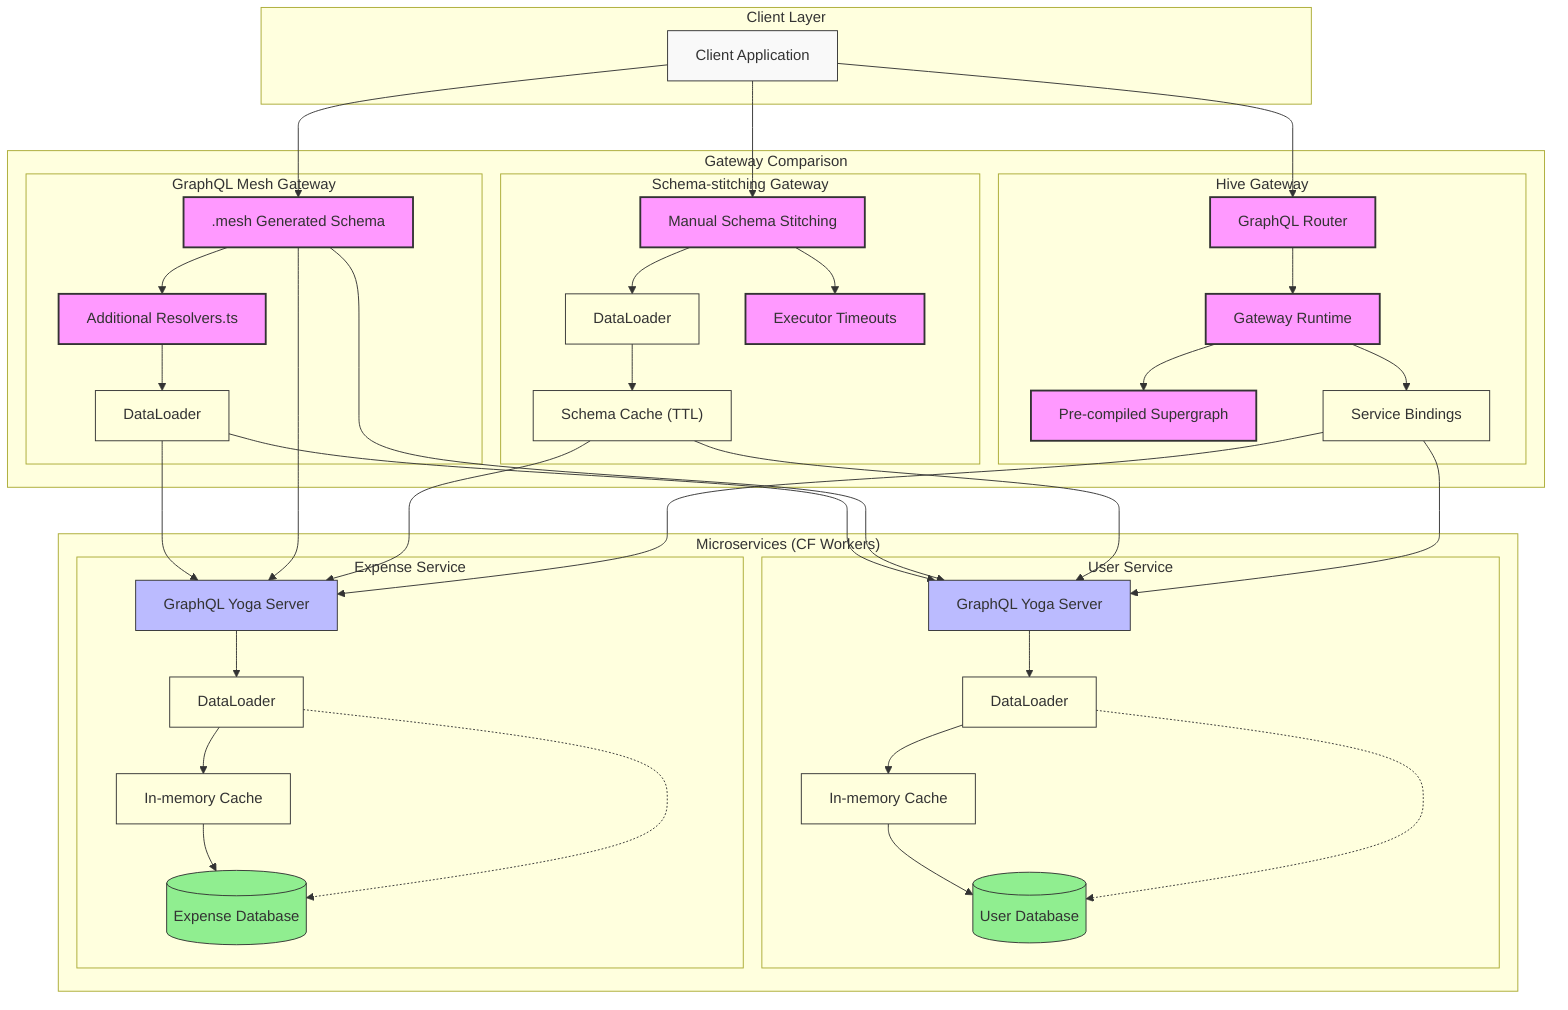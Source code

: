 flowchart TD
    subgraph "Client Layer"
        Client[Client Application]
    end
    
    subgraph "Gateway Comparison"
        subgraph "GraphQL Mesh Gateway"
            GM_DL[DataLoader]
            GM_Schema[".mesh Generated Schema"]
            GM_Resolvers["Additional Resolvers.ts"]
        end
        
        subgraph "Schema-stitching Gateway"
            GS_Cache["Schema Cache (TTL)"]
            GS_DL[DataLoader]
            GS_Timeout["Executor Timeouts"]
            GS_Schema["Manual Schema Stitching"]
        end

        subgraph "Hive Gateway"
            HG_Supergraph["Pre-compiled Supergraph"]
            HG_Runtime["Gateway Runtime"]
            HG_ServiceBindings["Service Bindings"]
            HG_Router["GraphQL Router"]
        end
    end
    
    subgraph "Microservices (CF Workers)"
        subgraph "User Service" 
            US_API[GraphQL Yoga Server]
            US_DL[DataLoader]
            US_Cache[In-memory Cache]
            US_DB[(User Database)]
        end
        
        subgraph "Expense Service"
            ES_API[GraphQL Yoga Server]
            ES_DL[DataLoader]
            ES_Cache[In-memory Cache]
            ES_DB[(Expense Database)]
        end
    end
    
    Client --> GM_Schema
    Client --> GS_Schema
    Client --> HG_Router
    
    GM_Schema --> GM_Resolvers
    GM_Resolvers --> GM_DL
    
    GS_Schema --> GS_DL
    GS_DL --> GS_Cache
    GS_Schema --> GS_Timeout
    
    HG_Router --> HG_Runtime
    HG_Runtime --> HG_Supergraph
    HG_Runtime --> HG_ServiceBindings
    
    GM_DL --> US_API
    GM_DL --> ES_API

    GM_Schema --> US_API
    GM_Schema --> ES_API
    
    GS_Cache --> US_API
    GS_Cache --> ES_API
    
    HG_ServiceBindings --> US_API
    HG_ServiceBindings --> ES_API
    
    US_API --> US_DL
    US_DL --> US_Cache
    US_Cache --> US_DB
    
    ES_API --> ES_DL
    ES_DL --> ES_Cache
    ES_Cache --> ES_DB
    
    %% Add data flow when cache misses
    US_DL -.-> US_DB
    ES_DL -.-> ES_DB
    
    classDef client fill:#f9f9f9,stroke:#333,stroke-width:1px
    classDef gateway fill:#f9f,stroke:#333,stroke-width:2px
    classDef service fill:#bbf,stroke:#333,stroke-width:1px
    classDef optimization fill:#ffd,stroke:#333,stroke-width:1px
    classDef database fill:#90ee90,stroke:#333,stroke-width:1px
    
    class Client client
    class GM_Schema,GM_Resolvers,GS_Schema,GS_Timeout,HG_Router,HG_Supergraph,HG_Runtime gateway
    class US_API,ES_API service
    class GM_DL,GS_Cache,GS_DL,US_Cache,US_DL,ES_Cache,ES_DL,HG_ServiceBindings optimization
    class US_DB,ES_DB database